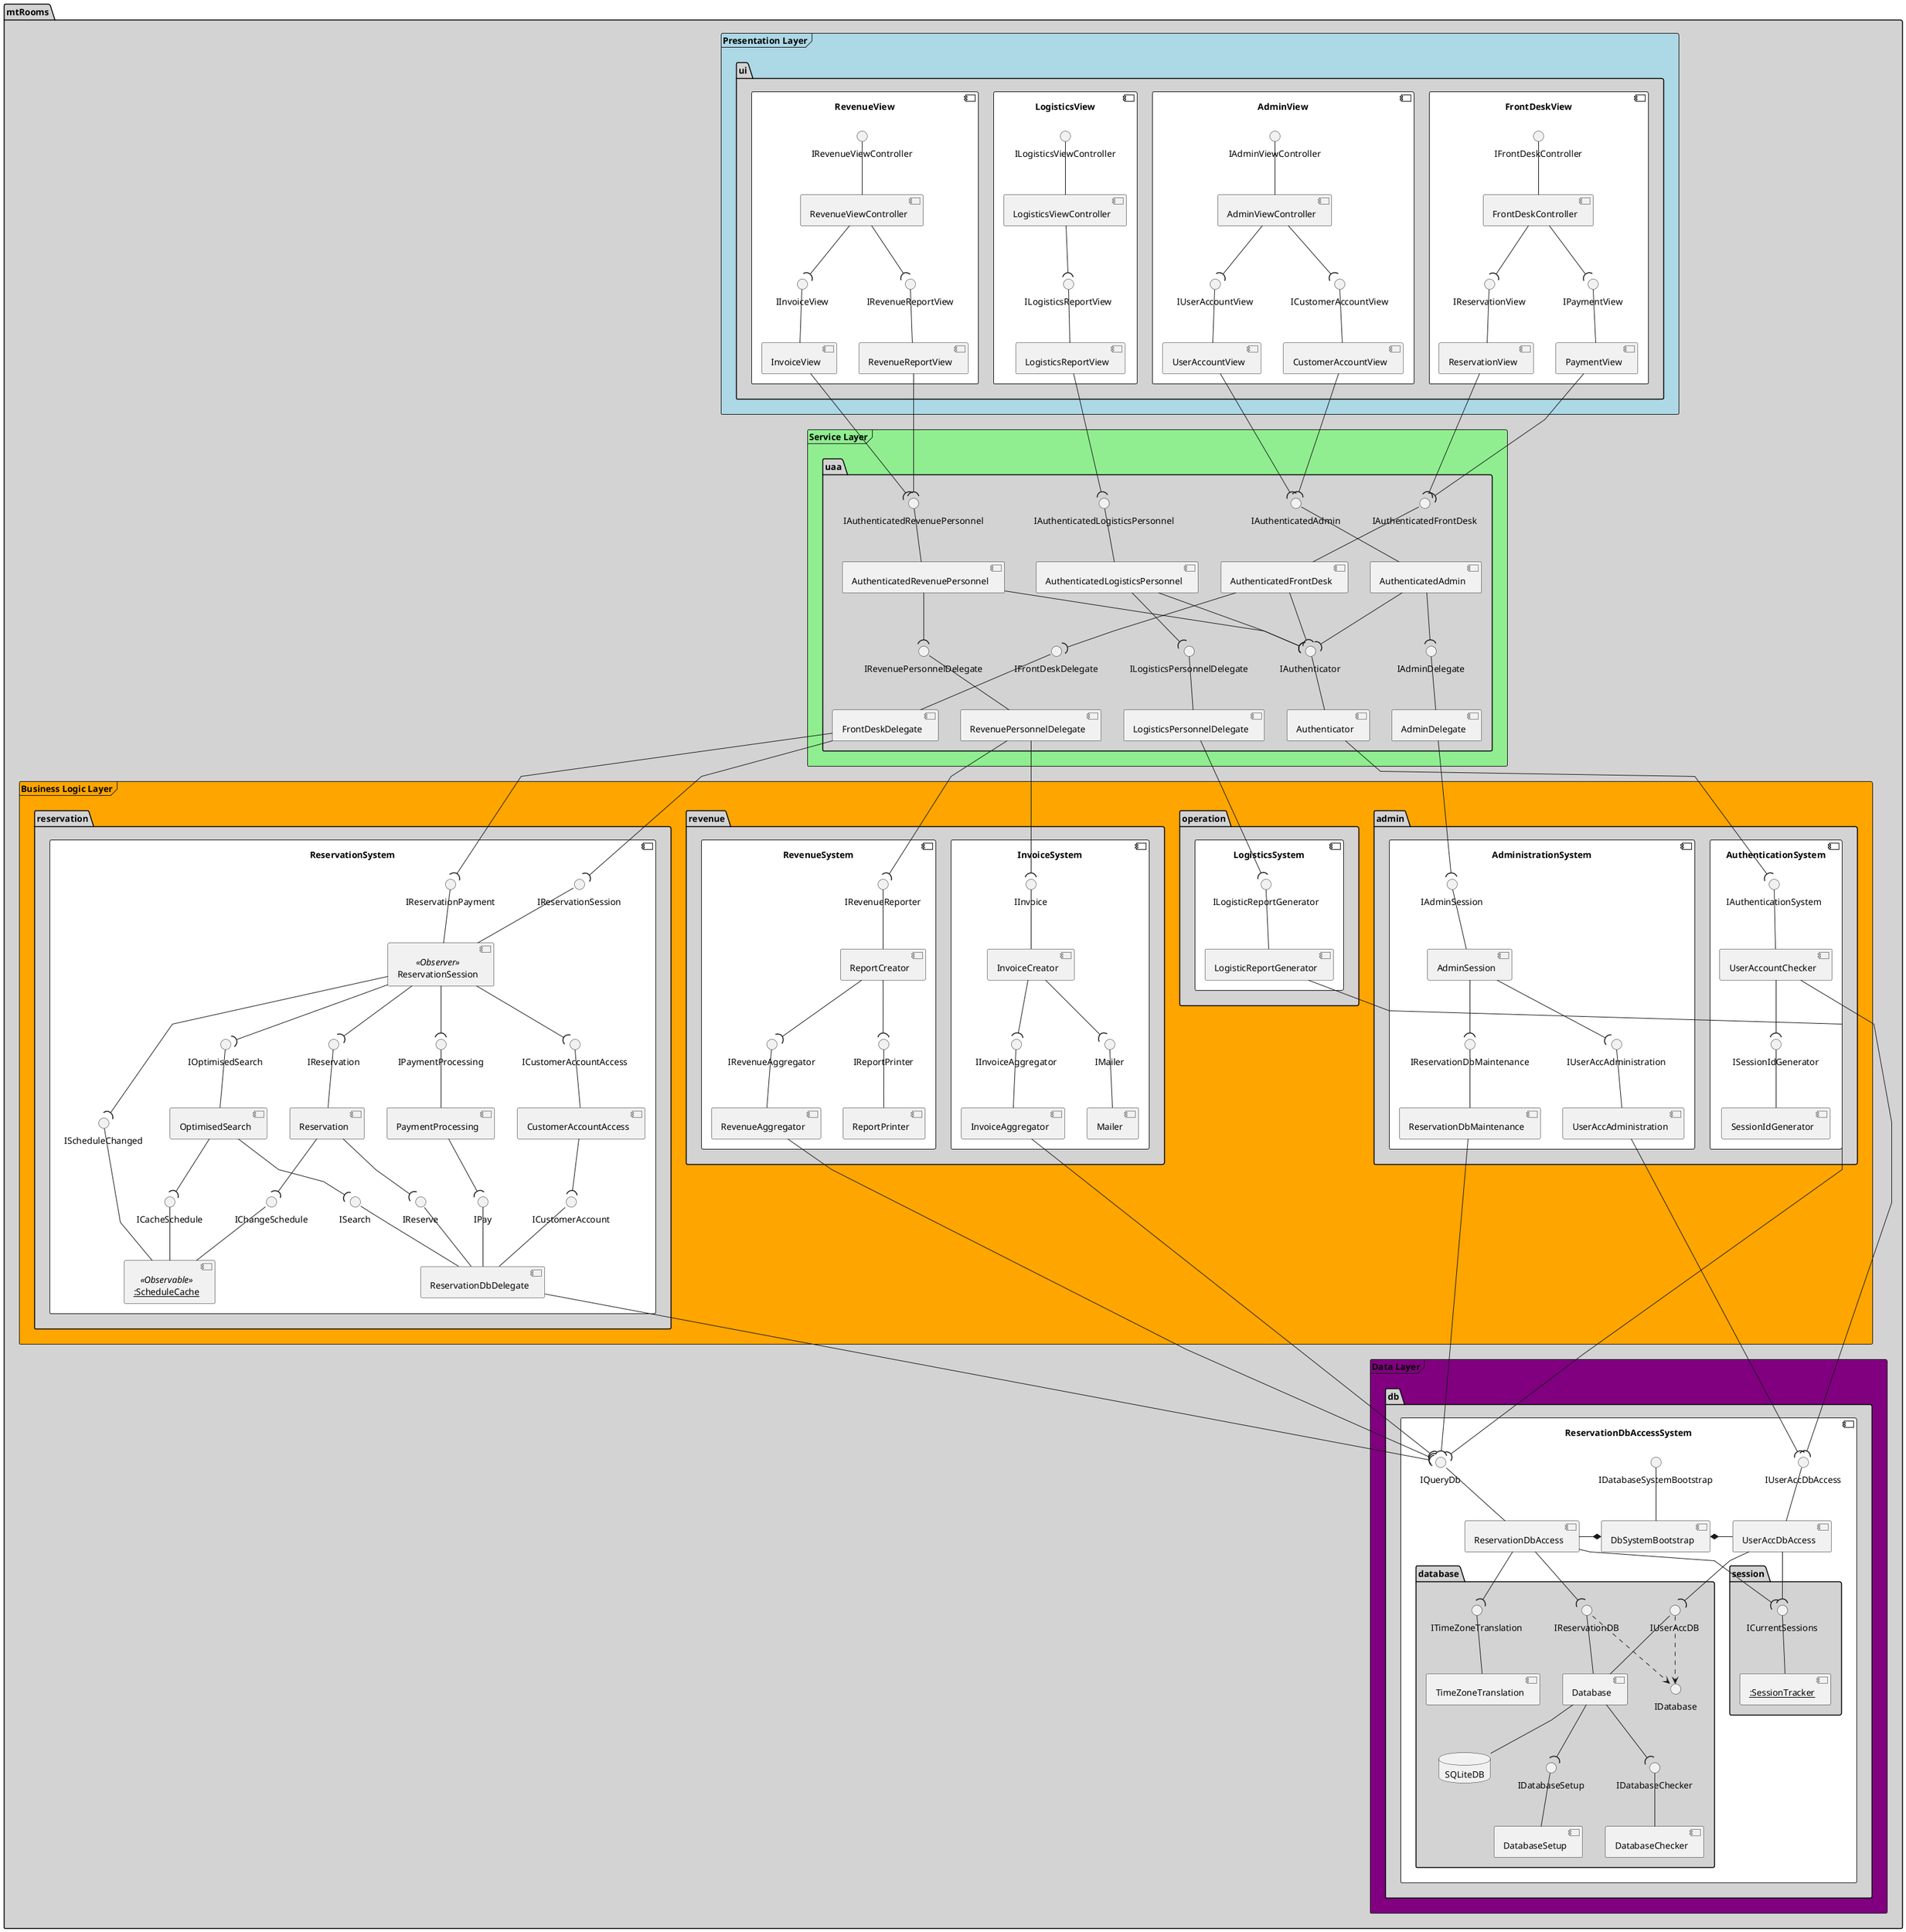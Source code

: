@startuml

'skinparam linetype ortho
skinparam linetype polyline

skinparam package {
    backgroundColor lightgrey
}

package mtRooms {
    frame "Presentation Layer" #lightblue {
        package "ui" {
            component FrontDeskView #white {
                IFrontDeskController -- [FrontDeskController]
                IReservationView -- [ReservationView]
                IPaymentView -- [PaymentView]

                FrontDeskController --( IReservationView
                FrontDeskController --( IPaymentView
            }

            component AdminView #white {
                IAdminViewController -- [AdminViewController]
                IUserAccountView -- [UserAccountView]
                ICustomerAccountView -- [CustomerAccountView]

                AdminViewController --( IUserAccountView
                AdminViewController --( ICustomerAccountView
            }

            component LogisticsView #white {
                ILogisticsViewController -- [LogisticsViewController]
                ILogisticsReportView -- [LogisticsReportView]

                LogisticsViewController --( ILogisticsReportView
            }

            component RevenueView #white {
                IRevenueViewController -- [RevenueViewController]
                IInvoiceView -- [InvoiceView]
                IRevenueReportView -- [RevenueReportView]

                RevenueViewController --( IInvoiceView
                RevenueViewController --( IRevenueReportView
            }
        }
    }

    frame "Service Layer" #lightgreen {
        package "uaa" {
            IAuthenticator -- [Authenticator]
            IFrontDeskDelegate -- [FrontDeskDelegate]
            IAuthenticatedFrontDesk -- [AuthenticatedFrontDesk]
            IAdminDelegate -- [AdminDelegate]
            IAuthenticatedAdmin -- [AuthenticatedAdmin]
            IRevenuePersonnelDelegate -- [RevenuePersonnelDelegate]
            IAuthenticatedRevenuePersonnel -- [AuthenticatedRevenuePersonnel]
            ILogisticsPersonnelDelegate -- [LogisticsPersonnelDelegate]
            IAuthenticatedLogisticsPersonnel -- [AuthenticatedLogisticsPersonnel]

            AuthenticatedFrontDesk --( IAuthenticator
            AuthenticatedFrontDesk --( IFrontDeskDelegate
            AuthenticatedAdmin --( IAuthenticator
            AuthenticatedAdmin --( IAdminDelegate
            AuthenticatedLogisticsPersonnel --( IAuthenticator
            AuthenticatedLogisticsPersonnel --( ILogisticsPersonnelDelegate
            AuthenticatedRevenuePersonnel --( IAuthenticator
            AuthenticatedRevenuePersonnel --( IRevenuePersonnelDelegate
        }
    }

    frame "Business Logic Layer" #orange {
        package "reservation" {
            component ReservationSystem #white {
                [ReservationSession] <<Observer>>
                [<u>:ScheduleCache] <<Observable>> as ScheduleCache

                IReservationSession -- [ReservationSession]
                IReservationPayment -- [ReservationSession]
                IOptimisedSearch -- [OptimisedSearch]
                IReservation -- [Reservation]
                IPaymentProcessing -- [PaymentProcessing]
                ICustomerAccountAccess -- [CustomerAccountAccess]
                ICacheSchedule -- [ScheduleCache]
                IChangeSchedule -- [ScheduleCache]
                IScheduleChanged -- [ScheduleCache]
                IPay -- [ReservationDbDelegate]
                IReserve -- [ReservationDbDelegate]
                ISearch -- [ReservationDbDelegate]
                ICustomerAccount -- [ReservationDbDelegate]

                ReservationSession --( IOptimisedSearch
                ReservationSession --( IPaymentProcessing
                ReservationSession --( IReservation
                ReservationSession --( ICustomerAccountAccess
                OptimisedSearch --( ICacheSchedule
                ReservationSession --( IScheduleChanged
                Reservation --( IChangeSchedule

                OptimisedSearch --( ISearch
                Reservation  --( IReserve
                CustomerAccountAccess   --( ICustomerAccount
                PaymentProcessing --( IPay
            }
        }

        package "revenue" {
            component RevenueSystem #white {
                IRevenueReporter -- [ReportCreator]
                IRevenueAggregator -- [RevenueAggregator]
                IReportPrinter -- [ReportPrinter]

                ReportCreator --( IRevenueAggregator
                ReportCreator --( IReportPrinter
            }

            component InvoiceSystem #white {
                IInvoiceAggregator -- [InvoiceAggregator]
                IMailer -- [Mailer]
                IInvoice -- [InvoiceCreator]

                InvoiceCreator --( IInvoiceAggregator
                InvoiceCreator --( IMailer
            }
        }

        package "operation" {
            component LogisticsSystem #white {
                ILogisticReportGenerator -- [LogisticReportGenerator]
            }
        }

        package "admin" {
            component AdministrationSystem #white {
                IAdminSession -- [AdminSession]
                IUserAccAdministration -- [UserAccAdministration]
                IReservationDbMaintenance -- [ReservationDbMaintenance]

                AdminSession --( IUserAccAdministration
                AdminSession --( IReservationDbMaintenance
            }

            component AuthenticationSystem #white {
                IAuthenticationSystem -- [UserAccountChecker]
                ISessionIdGenerator -- [SessionIdGenerator]

                UserAccountChecker --( ISessionIdGenerator
            }
        }
    }

    frame "Data Layer" #purple {
        package "db" {
            component ReservationDbAccessSystem #white {
                package "database" {
                    database SQLiteDB as DB
                    IReservationDB -- [Database]
                    IUserAccDB -- [Database]
                    IReservationDB ..> IDatabase
                    IUserAccDB ..> IDatabase
                    ITimeZoneTranslation -- [TimeZoneTranslation]
                    IDatabaseSetup -- [DatabaseSetup]
                    IDatabaseChecker -- [DatabaseChecker]

                    [Database] -down- DB
                    [Database] --( IDatabaseSetup
                    [Database] --( IDatabaseChecker
                }
                package "session" {
                    [<u>:SessionTracker] as SessionTracker
                    ICurrentSessions -- [SessionTracker]
                }
                IQueryDb -- [ReservationDbAccess]
                IUserAccDbAccess -- [UserAccDbAccess]
                IDatabaseSystemBootstrap -- [DbSystemBootstrap]

                DbSystemBootstrap *-left- ReservationDbAccess
                DbSystemBootstrap *-right- UserAccDbAccess
                ReservationDbAccess --( ITimeZoneTranslation
                ReservationDbAccess --( ICurrentSessions
                ReservationDbAccess --( IReservationDB
                UserAccDbAccess --( IUserAccDB
                UserAccDbAccess --( ICurrentSessions
            }
        }
    }

    '##-------------------------------##
    '## Presentation to Service Layer ##
    '##-------------------------------##
    ReservationView --( IAuthenticatedFrontDesk
    PaymentView --( IAuthenticatedFrontDesk

    UserAccountView --( IAuthenticatedAdmin
    CustomerAccountView --( IAuthenticatedAdmin

    LogisticsReportView --( IAuthenticatedLogisticsPersonnel

    InvoiceView --( IAuthenticatedRevenuePersonnel
    RevenueReportView --( IAuthenticatedRevenuePersonnel

    '##---------------------------------##
    '## Service to Business Logic Layer ##
    '##---------------------------------##
    AdminDelegate --( IAdminSession

    Authenticator --( IAuthenticationSystem

    FrontDeskDelegate --( IReservationSession
    FrontDeskDelegate --( IReservationPayment

    RevenuePersonnelDelegate --( IRevenueReporter
    RevenuePersonnelDelegate --( IInvoice

    LogisticsPersonnelDelegate --( ILogisticReportGenerator

    '##------------------------------##
    '## Business Logic to Data Layer ##
    '##------------------------------##
    UserAccountChecker --( IUserAccDbAccess

    UserAccAdministration --( IUserAccDbAccess
    ReservationDbMaintenance --( IQueryDb

    ReservationDbDelegate --( IQueryDb

    LogisticReportGenerator --( IQueryDb
    InvoiceAggregator --( IQueryDb
    RevenueAggregator --( IQueryDb
}

@enduml